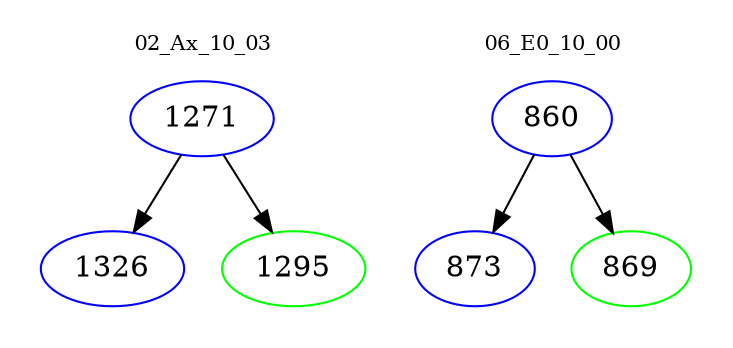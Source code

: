 digraph{
subgraph cluster_0 {
color = white
label = "02_Ax_10_03";
fontsize=10;
T0_1271 [label="1271", color="blue"]
T0_1271 -> T0_1326 [color="black"]
T0_1326 [label="1326", color="blue"]
T0_1271 -> T0_1295 [color="black"]
T0_1295 [label="1295", color="green"]
}
subgraph cluster_1 {
color = white
label = "06_E0_10_00";
fontsize=10;
T1_860 [label="860", color="blue"]
T1_860 -> T1_873 [color="black"]
T1_873 [label="873", color="blue"]
T1_860 -> T1_869 [color="black"]
T1_869 [label="869", color="green"]
}
}
